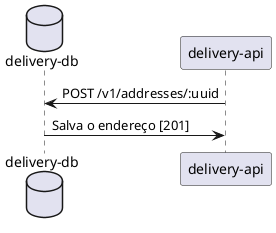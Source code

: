 @startuml Fluxo de criação do endereço de usuário
database "delivery-db"
"delivery-api" -> "delivery-db" : POST /v1/addresses/:uuid
"delivery-db"  -> "delivery-api" : Salva o endereço [201]
@enduml